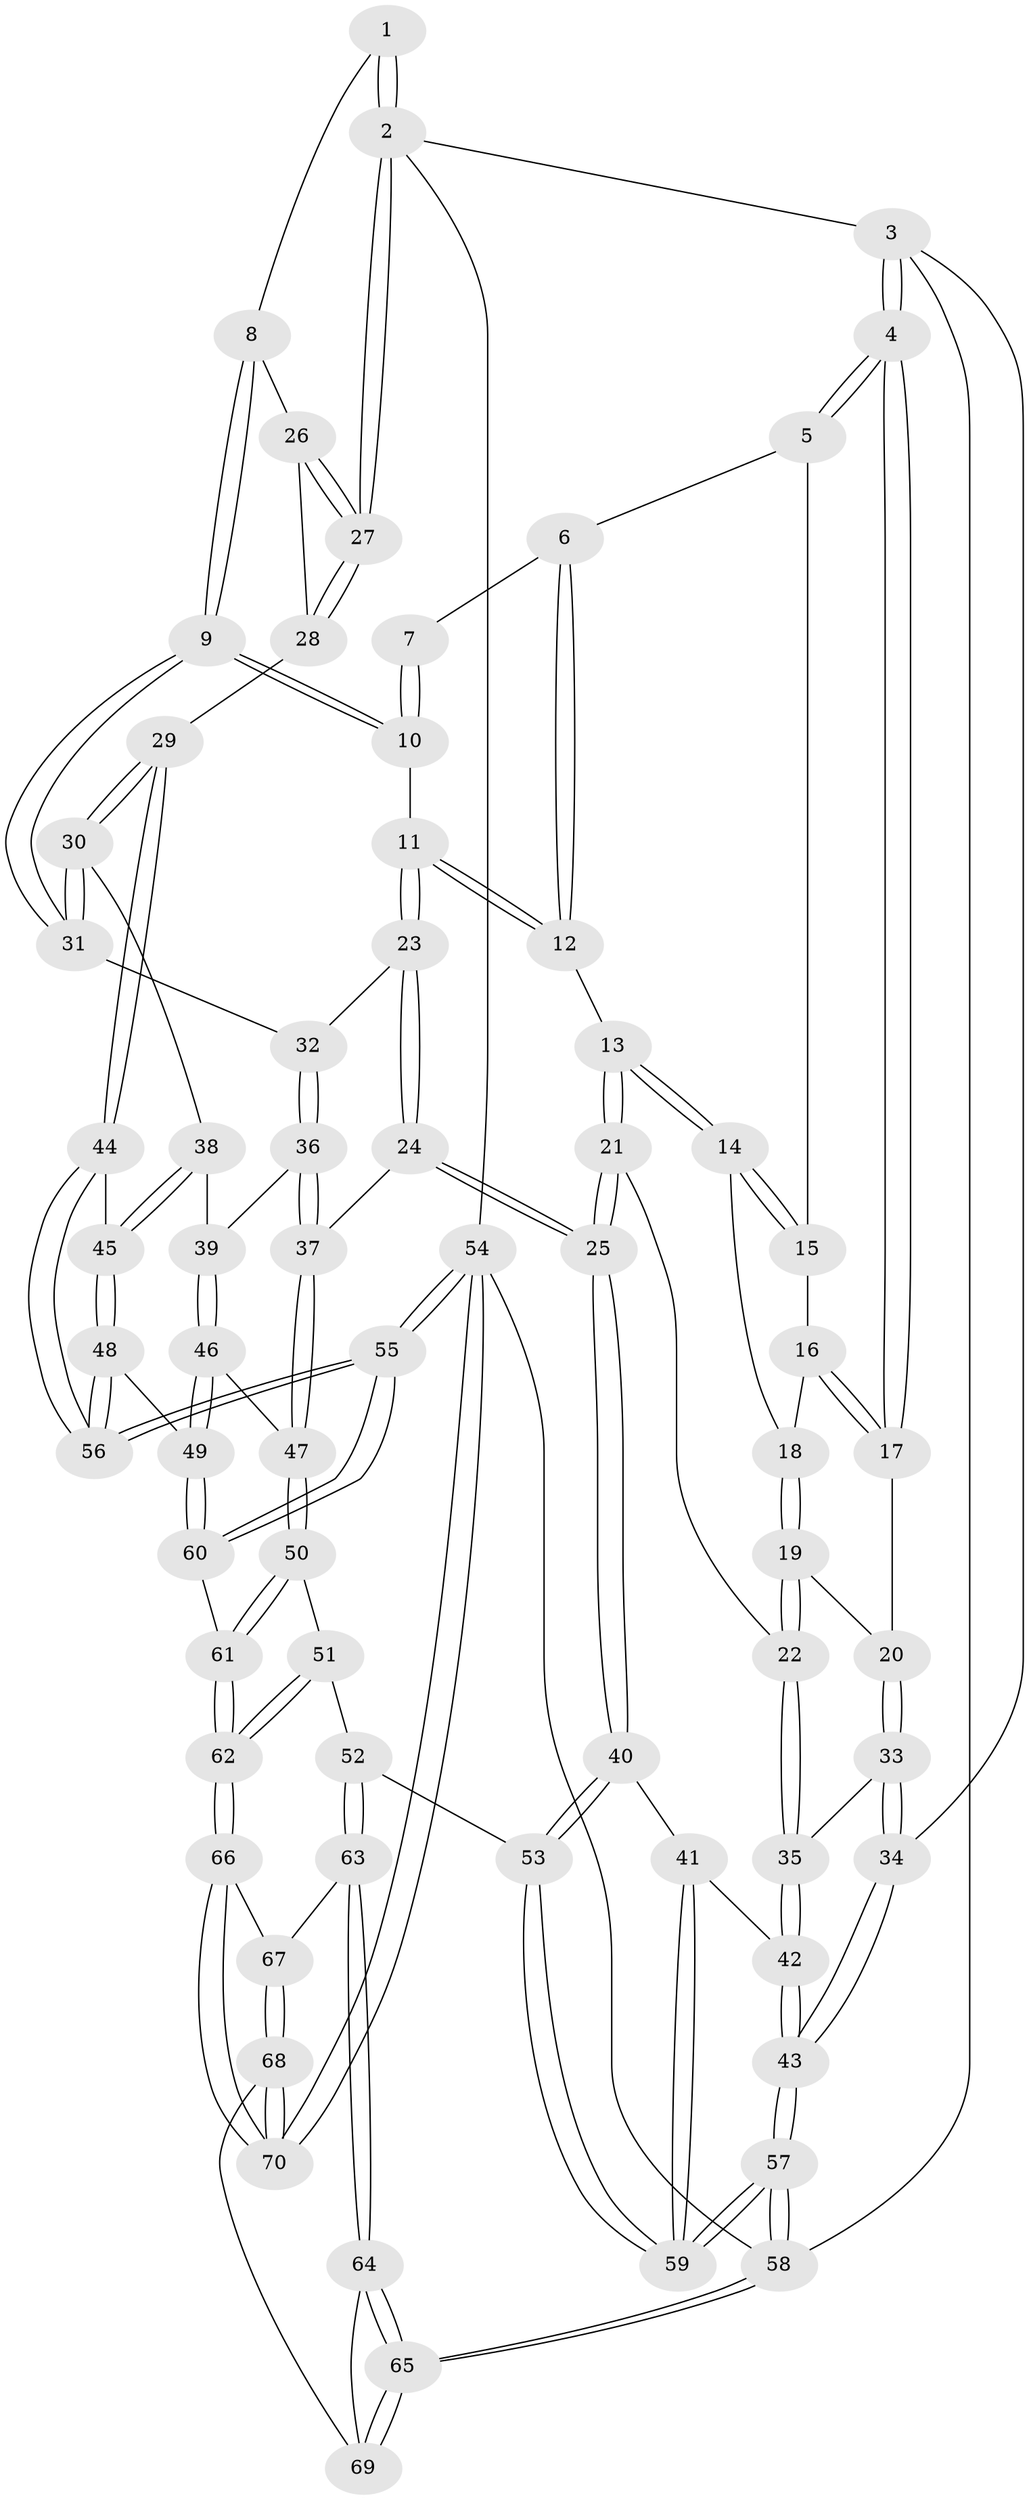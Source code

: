 // Generated by graph-tools (version 1.1) at 2025/03/03/09/25 03:03:16]
// undirected, 70 vertices, 172 edges
graph export_dot {
graph [start="1"]
  node [color=gray90,style=filled];
  1 [pos="+0.8277434456307458+0"];
  2 [pos="+1+0"];
  3 [pos="+0+0"];
  4 [pos="+0+0"];
  5 [pos="+0.057806137821488295+0"];
  6 [pos="+0.4869169676287655+0"];
  7 [pos="+0.6263491247781601+0"];
  8 [pos="+0.8722361028386991+0.12958165125751514"];
  9 [pos="+0.8129511062296849+0.17647351226029767"];
  10 [pos="+0.7239645321587446+0.11581934156764123"];
  11 [pos="+0.5222929621065595+0.1507764062969416"];
  12 [pos="+0.4759327894189737+0.08878128178304498"];
  13 [pos="+0.36749031968098034+0.1513862306002852"];
  14 [pos="+0.36143464359342004+0.15036404517352334"];
  15 [pos="+0.2422964167215439+0.0665876985708418"];
  16 [pos="+0.21919332867821967+0.13965957866923057"];
  17 [pos="+0.08003288084392086+0.1294505201407125"];
  18 [pos="+0.24354352796611986+0.1748753180036691"];
  19 [pos="+0.18902889176953716+0.2762966148502431"];
  20 [pos="+0.1281699601698812+0.24149956970607386"];
  21 [pos="+0.31409997744807866+0.3446310784739302"];
  22 [pos="+0.22452343983923248+0.32991872328877037"];
  23 [pos="+0.5328898630353127+0.18723894843573363"];
  24 [pos="+0.45919657940725306+0.43703688233522703"];
  25 [pos="+0.42722059616505376+0.44348898312958956"];
  26 [pos="+0.8811683051534996+0.13069744220231166"];
  27 [pos="+1+0"];
  28 [pos="+1+0.2518988705263565"];
  29 [pos="+1+0.3457677971062686"];
  30 [pos="+0.8594133810059279+0.3669199266221691"];
  31 [pos="+0.7788114271048223+0.2917968348925496"];
  32 [pos="+0.7420072854368964+0.3034478443665183"];
  33 [pos="+0+0.36817350483041356"];
  34 [pos="+0+0.39590560689735316"];
  35 [pos="+0.16079091515774901+0.40171358774741645"];
  36 [pos="+0.7005096690810829+0.35000978876455013"];
  37 [pos="+0.5105130147515302+0.45481105959696033"];
  38 [pos="+0.8469154596713875+0.48129494684118673"];
  39 [pos="+0.7312247142101478+0.5321480908923734"];
  40 [pos="+0.3978475171375608+0.4870578359390995"];
  41 [pos="+0.18310837385798218+0.5489589833170074"];
  42 [pos="+0.15616560041540273+0.5104596311218719"];
  43 [pos="+0+0.4989881469910891"];
  44 [pos="+1+0.48224538284158436"];
  45 [pos="+0.895898385616218+0.5447183121527975"];
  46 [pos="+0.6927934769628943+0.5756846847050586"];
  47 [pos="+0.6157998604466259+0.5784227992874225"];
  48 [pos="+0.8762556299194814+0.6669797872248459"];
  49 [pos="+0.838041493893875+0.7206736828413478"];
  50 [pos="+0.5832397848034163+0.6751473903978249"];
  51 [pos="+0.5075206576608294+0.7537446998055357"];
  52 [pos="+0.4519823574281024+0.778995666404653"];
  53 [pos="+0.3694714725562591+0.7304797492731605"];
  54 [pos="+1+1"];
  55 [pos="+1+0.8911834205044284"];
  56 [pos="+1+0.598637876205662"];
  57 [pos="+0+1"];
  58 [pos="+0+1"];
  59 [pos="+0.14655195157254058+0.7740715950103018"];
  60 [pos="+0.8379965698317113+0.7226231495144575"];
  61 [pos="+0.7899879323546459+0.8171325716886907"];
  62 [pos="+0.7757161437842623+0.8967282817802572"];
  63 [pos="+0.45632619009351694+0.8138311119795723"];
  64 [pos="+0.4365873735356276+0.8532234109429051"];
  65 [pos="+0.02651971242717498+1"];
  66 [pos="+0.7786222743746704+0.932505409553934"];
  67 [pos="+0.48996163950881955+0.8539151242354384"];
  68 [pos="+0.6254599448635693+1"];
  69 [pos="+0.4559913241245597+1"];
  70 [pos="+0.8302086975657896+1"];
  1 -- 2;
  1 -- 2;
  1 -- 8;
  2 -- 3;
  2 -- 27;
  2 -- 27;
  2 -- 54;
  3 -- 4;
  3 -- 4;
  3 -- 34;
  3 -- 58;
  4 -- 5;
  4 -- 5;
  4 -- 17;
  4 -- 17;
  5 -- 6;
  5 -- 15;
  6 -- 7;
  6 -- 12;
  6 -- 12;
  7 -- 10;
  7 -- 10;
  8 -- 9;
  8 -- 9;
  8 -- 26;
  9 -- 10;
  9 -- 10;
  9 -- 31;
  9 -- 31;
  10 -- 11;
  11 -- 12;
  11 -- 12;
  11 -- 23;
  11 -- 23;
  12 -- 13;
  13 -- 14;
  13 -- 14;
  13 -- 21;
  13 -- 21;
  14 -- 15;
  14 -- 15;
  14 -- 18;
  15 -- 16;
  16 -- 17;
  16 -- 17;
  16 -- 18;
  17 -- 20;
  18 -- 19;
  18 -- 19;
  19 -- 20;
  19 -- 22;
  19 -- 22;
  20 -- 33;
  20 -- 33;
  21 -- 22;
  21 -- 25;
  21 -- 25;
  22 -- 35;
  22 -- 35;
  23 -- 24;
  23 -- 24;
  23 -- 32;
  24 -- 25;
  24 -- 25;
  24 -- 37;
  25 -- 40;
  25 -- 40;
  26 -- 27;
  26 -- 27;
  26 -- 28;
  27 -- 28;
  27 -- 28;
  28 -- 29;
  29 -- 30;
  29 -- 30;
  29 -- 44;
  29 -- 44;
  30 -- 31;
  30 -- 31;
  30 -- 38;
  31 -- 32;
  32 -- 36;
  32 -- 36;
  33 -- 34;
  33 -- 34;
  33 -- 35;
  34 -- 43;
  34 -- 43;
  35 -- 42;
  35 -- 42;
  36 -- 37;
  36 -- 37;
  36 -- 39;
  37 -- 47;
  37 -- 47;
  38 -- 39;
  38 -- 45;
  38 -- 45;
  39 -- 46;
  39 -- 46;
  40 -- 41;
  40 -- 53;
  40 -- 53;
  41 -- 42;
  41 -- 59;
  41 -- 59;
  42 -- 43;
  42 -- 43;
  43 -- 57;
  43 -- 57;
  44 -- 45;
  44 -- 56;
  44 -- 56;
  45 -- 48;
  45 -- 48;
  46 -- 47;
  46 -- 49;
  46 -- 49;
  47 -- 50;
  47 -- 50;
  48 -- 49;
  48 -- 56;
  48 -- 56;
  49 -- 60;
  49 -- 60;
  50 -- 51;
  50 -- 61;
  50 -- 61;
  51 -- 52;
  51 -- 62;
  51 -- 62;
  52 -- 53;
  52 -- 63;
  52 -- 63;
  53 -- 59;
  53 -- 59;
  54 -- 55;
  54 -- 55;
  54 -- 70;
  54 -- 70;
  54 -- 58;
  55 -- 56;
  55 -- 56;
  55 -- 60;
  55 -- 60;
  57 -- 58;
  57 -- 58;
  57 -- 59;
  57 -- 59;
  58 -- 65;
  58 -- 65;
  60 -- 61;
  61 -- 62;
  61 -- 62;
  62 -- 66;
  62 -- 66;
  63 -- 64;
  63 -- 64;
  63 -- 67;
  64 -- 65;
  64 -- 65;
  64 -- 69;
  65 -- 69;
  65 -- 69;
  66 -- 67;
  66 -- 70;
  66 -- 70;
  67 -- 68;
  67 -- 68;
  68 -- 69;
  68 -- 70;
  68 -- 70;
}
